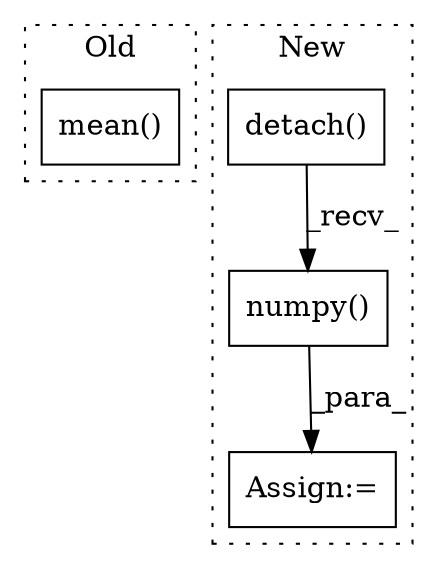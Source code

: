 digraph G {
subgraph cluster0 {
1 [label="mean()" a="75" s="11179" l="48" shape="box"];
label = "Old";
style="dotted";
}
subgraph cluster1 {
2 [label="numpy()" a="75" s="11193" l="31" shape="box"];
3 [label="Assign:=" a="68" s="11190" l="3" shape="box"];
4 [label="detach()" a="75" s="11193" l="23" shape="box"];
label = "New";
style="dotted";
}
2 -> 3 [label="_para_"];
4 -> 2 [label="_recv_"];
}